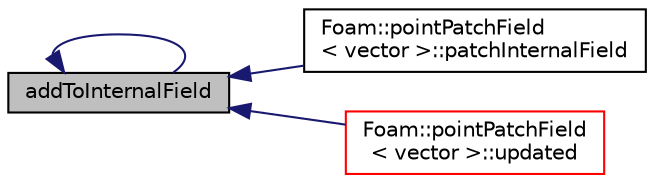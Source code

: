 digraph "addToInternalField"
{
  bgcolor="transparent";
  edge [fontname="Helvetica",fontsize="10",labelfontname="Helvetica",labelfontsize="10"];
  node [fontname="Helvetica",fontsize="10",shape=record];
  rankdir="LR";
  Node108 [label="addToInternalField",height=0.2,width=0.4,color="black", fillcolor="grey75", style="filled", fontcolor="black"];
  Node108 -> Node108 [dir="back",color="midnightblue",fontsize="10",style="solid",fontname="Helvetica"];
  Node108 -> Node109 [dir="back",color="midnightblue",fontsize="10",style="solid",fontname="Helvetica"];
  Node109 [label="Foam::pointPatchField\l\< vector \>::patchInternalField",height=0.2,width=0.4,color="black",URL="$a23773.html#a2c59229cfad7a308f8773302f4637e9e"];
  Node108 -> Node110 [dir="back",color="midnightblue",fontsize="10",style="solid",fontname="Helvetica"];
  Node110 [label="Foam::pointPatchField\l\< vector \>::updated",height=0.2,width=0.4,color="red",URL="$a23773.html#adb515d6ca9be66613efaaeb72c9709db",tooltip="Return true if the boundary condition has already been updated. "];
}
